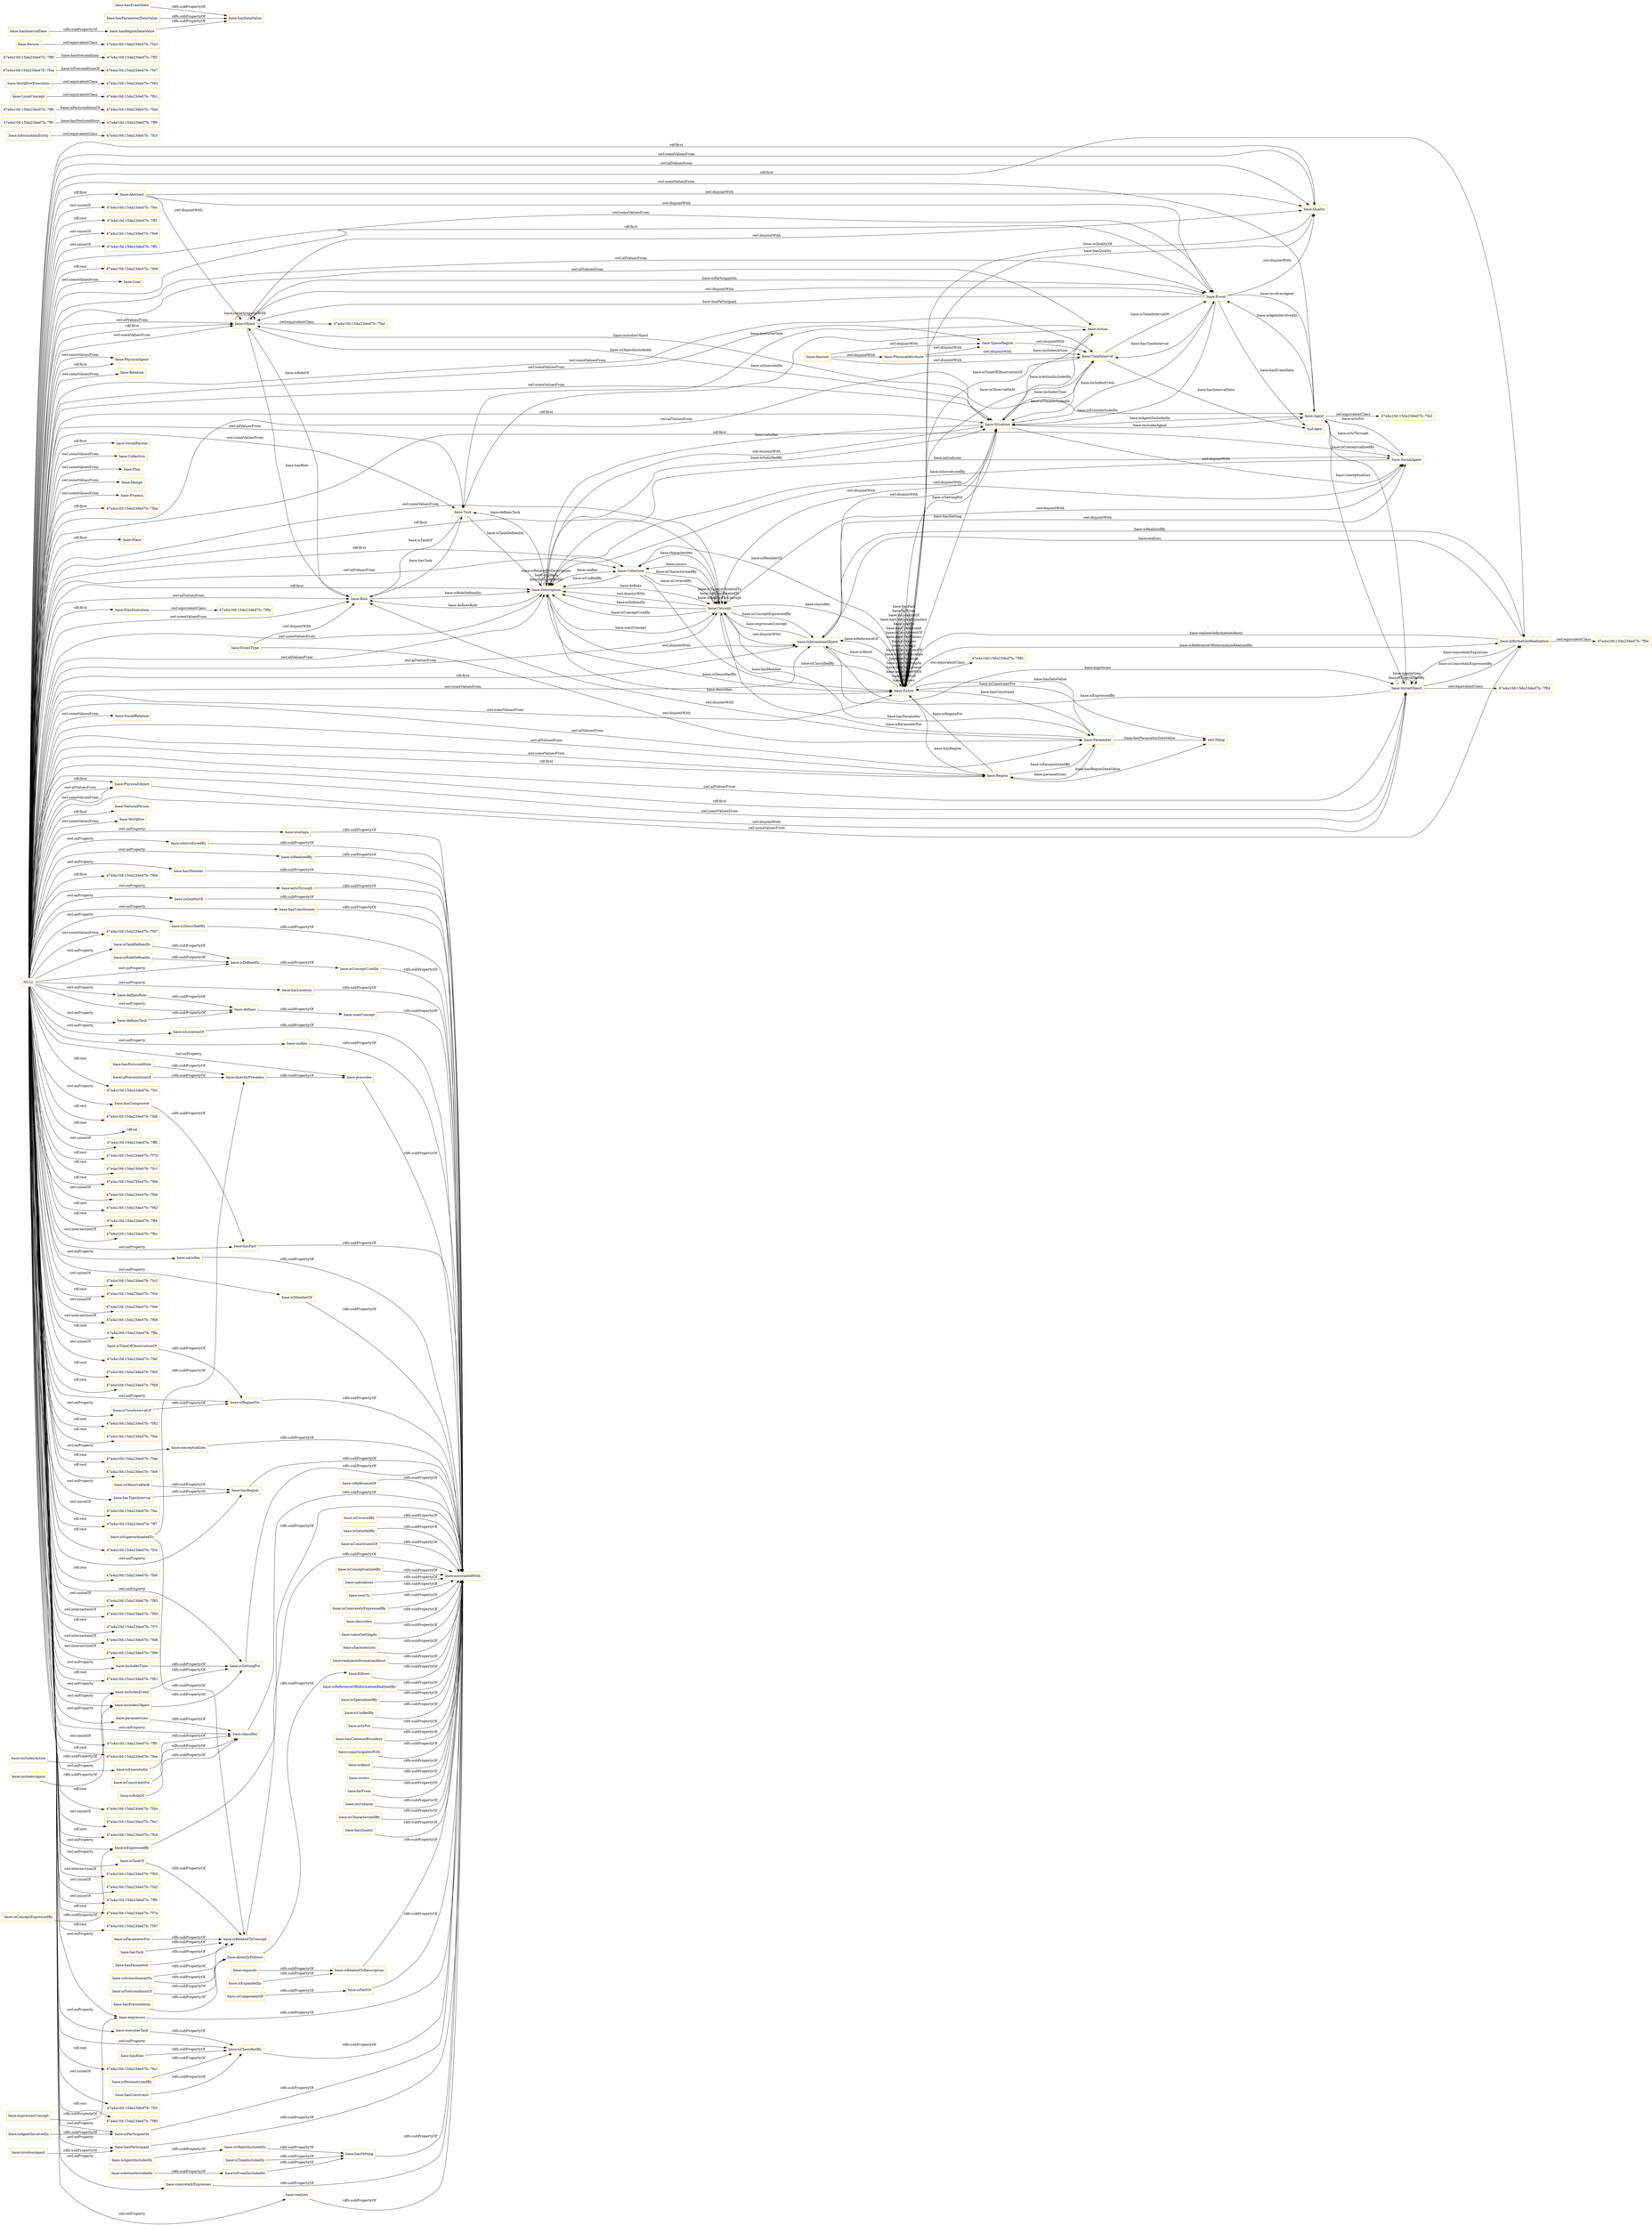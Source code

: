 digraph ar2dtool_diagram { 
rankdir=LR;
size="1501"
node [shape = rectangle, color="orange"]; "base:Goal" "base:EventType" "base:Object" "47a4a10d:15da23ded7b:-7fd0" "47a4a10d:15da23ded7b:-7fc3" "47a4a10d:15da23ded7b:-7ff9" "47a4a10d:15da23ded7b:-7fed" "base:Description" "base:PhysicalAgent" "base:Relation" "base:Role" "base:Entity" "base:Situation" "base:Abstract" "base:SocialPerson" "47a4a10d:15da23ded7b:-7fb1" "base:Collective" "base:Amount" "47a4a10d:15da23ded7b:-7fad" "base:Plan" "47a4a10d:15da23ded7b:-7f65" "base:Design" "47a4a10d:15da23ded7b:-7fea" "47a4a10d:15da23ded7b:-7ff3" "base:Process" "47a4a10d:15da23ded7b:-7f9a" "47a4a10d:15da23ded7b:-7fba" "47a4a10d:15da23ded7b:-7fe2" "base:Task" "47a4a10d:15da23ded7b:-7fe7" "base:Place" "base:Quality" "base:Action" "base:SocialAgent" "47a4a10d:15da23ded7b:-7ff6" "base:PlanExecution" "base:Agent" "base:Parameter" "base:WorkflowExecution" "base:SocialObject" "base:Concept" "base:SocialRelation" "base:Event" "base:TimeInterval" "base:Person" "base:SpaceRegion" "base:PhysicalObject" "47a4a10d:15da23ded7b:-7fa3" "47a4a10d:15da23ded7b:-7f84" "47a4a10d:15da23ded7b:-7ff0" "47a4a10d:15da23ded7b:-7fbe" "47a4a10d:15da23ded7b:-7ffc" "owl:Thing" "base:InformationRealization" "base:PhysicalAttribute" "base:NaturalPerson" "base:Workflow" "base:InformationObject" "base:Collection" "47a4a10d:15da23ded7b:-7fbd" "base:Region" "base:InformationEntity" "47a4a10d:15da23ded7b:-7fd7" "base:LocalConcept" ; /*classes style*/
	"base:isRelatedToConcept" -> "base:associatedWith" [ label = "rdfs:subPropertyOf" ];
	"base:concretelyExpresses" -> "base:associatedWith" [ label = "rdfs:subPropertyOf" ];
	"base:hasRegion" -> "base:associatedWith" [ label = "rdfs:subPropertyOf" ];
	"base:includesEvent" -> "base:isSettingFor" [ label = "rdfs:subPropertyOf" ];
	"base:isConstraintFor" -> "base:classifies" [ label = "rdfs:subPropertyOf" ];
	"base:overlaps" -> "base:associatedWith" [ label = "rdfs:subPropertyOf" ];
	"base:isRegionFor" -> "base:associatedWith" [ label = "rdfs:subPropertyOf" ];
	"base:isCoveredBy" -> "base:associatedWith" [ label = "rdfs:subPropertyOf" ];
	"base:PhysicalAttribute" -> "base:SpaceRegion" [ label = "owl:disjointWith" ];
	"base:PhysicalAttribute" -> "base:TimeInterval" [ label = "owl:disjointWith" ];
	"base:hasConstraint" -> "base:isClassifiedBy" [ label = "rdfs:subPropertyOf" ];
	"base:isSettingFor" -> "base:associatedWith" [ label = "rdfs:subPropertyOf" ];
	"base:isSatisfiedBy" -> "base:associatedWith" [ label = "rdfs:subPropertyOf" ];
	"base:isIntroducedBy" -> "base:associatedWith" [ label = "rdfs:subPropertyOf" ];
	"base:Description" -> "base:Situation" [ label = "owl:disjointWith" ];
	"base:Description" -> "base:InformationObject" [ label = "owl:disjointWith" ];
	"base:Description" -> "base:SocialAgent" [ label = "owl:disjointWith" ];
	"base:isConceptExpressedBy" -> "base:isExpressedBy" [ label = "rdfs:subPropertyOf" ];
	"base:Concept" -> "base:InformationObject" [ label = "owl:disjointWith" ];
	"base:Concept" -> "base:Description" [ label = "owl:disjointWith" ];
	"base:Concept" -> "base:Situation" [ label = "owl:disjointWith" ];
	"base:Concept" -> "base:SocialAgent" [ label = "owl:disjointWith" ];
	"base:Object" -> "base:Quality" [ label = "owl:disjointWith" ];
	"base:Object" -> "47a4a10d:15da23ded7b:-7fad" [ label = "owl:equivalentClass" ];
	"base:isParameterFor" -> "base:isRelatedToConcept" [ label = "rdfs:subPropertyOf" ];
	"base:isRealizedBy" -> "base:associatedWith" [ label = "rdfs:subPropertyOf" ];
	"base:isRoleOf" -> "base:classifies" [ label = "rdfs:subPropertyOf" ];
	"base:hasMember" -> "base:associatedWith" [ label = "rdfs:subPropertyOf" ];
	"base:expresses" -> "base:associatedWith" [ label = "rdfs:subPropertyOf" ];
	"base:includesAction" -> "base:includesEvent" [ label = "rdfs:subPropertyOf" ];
	"base:isRoleDefinedIn" -> "base:isDefinedIn" [ label = "rdfs:subPropertyOf" ];
	"base:isActionIncludedIn" -> "base:isEventIncludedIn" [ label = "rdfs:subPropertyOf" ];
	"base:InformationObject" -> "base:SocialAgent" [ label = "owl:disjointWith" ];
	"base:InformationObject" -> "base:Situation" [ label = "owl:disjointWith" ];
	"base:hasPostcondition" -> "base:directlyPrecedes" [ label = "rdfs:subPropertyOf" ];
	"base:WorkflowExecution" -> "47a4a10d:15da23ded7b:-7f65" [ label = "owl:equivalentClass" ];
	"base:isConstituentOf" -> "base:associatedWith" [ label = "rdfs:subPropertyOf" ];
	"base:SocialObject" -> "47a4a10d:15da23ded7b:-7f84" [ label = "owl:equivalentClass" ];
	"base:actsThrough" -> "base:associatedWith" [ label = "rdfs:subPropertyOf" ];
	"base:isEventIncludedIn" -> "base:hasSetting" [ label = "rdfs:subPropertyOf" ];
	"base:Parameter" -> "base:Role" [ label = "owl:disjointWith" ];
	"base:InformationRealization" -> "47a4a10d:15da23ded7b:-7fbe" [ label = "owl:equivalentClass" ];
	"base:isConceptualizedBy" -> "base:associatedWith" [ label = "rdfs:subPropertyOf" ];
	"base:precedes" -> "base:associatedWith" [ label = "rdfs:subPropertyOf" ];
	"base:isPreconditionOf" -> "base:directlyPrecedes" [ label = "rdfs:subPropertyOf" ];
	"base:specializes" -> "base:associatedWith" [ label = "rdfs:subPropertyOf" ];
	"base:isDefinedIn" -> "base:isConceptUsedIn" [ label = "rdfs:subPropertyOf" ];
	"base:nearTo" -> "base:associatedWith" [ label = "rdfs:subPropertyOf" ];
	"base:Event" -> "base:Quality" [ label = "owl:disjointWith" ];
	"base:Event" -> "base:Object" [ label = "owl:disjointWith" ];
	"base:hasRole" -> "base:isClassifiedBy" [ label = "rdfs:subPropertyOf" ];
	"base:isExpressedBy" -> "base:associatedWith" [ label = "rdfs:subPropertyOf" ];
	"base:isConcretelyExpressedBy" -> "base:associatedWith" [ label = "rdfs:subPropertyOf" ];
	"base:describes" -> "base:associatedWith" [ label = "rdfs:subPropertyOf" ];
	"base:isQualityOf" -> "base:associatedWith" [ label = "rdfs:subPropertyOf" ];
	"base:PhysicalObject" -> "base:SocialObject" [ label = "owl:disjointWith" ];
	"base:hasConstituent" -> "base:associatedWith" [ label = "rdfs:subPropertyOf" ];
	"base:sameSettingAs" -> "base:associatedWith" [ label = "rdfs:subPropertyOf" ];
	"base:Situation" -> "base:SocialAgent" [ label = "owl:disjointWith" ];
	"base:EventType" -> "base:Role" [ label = "owl:disjointWith" ];
	"base:EventType" -> "base:Parameter" [ label = "owl:disjointWith" ];
	"base:characterizes" -> "base:associatedWith" [ label = "rdfs:subPropertyOf" ];
	"base:hasTask" -> "base:isRelatedToConcept" [ label = "rdfs:subPropertyOf" ];
	"base:directlyPrecedes" -> "base:precedes" [ label = "rdfs:subPropertyOf" ];
	"base:isTaskOf" -> "base:isRelatedToConcept" [ label = "rdfs:subPropertyOf" ];
	"base:isDescribedBy" -> "base:associatedWith" [ label = "rdfs:subPropertyOf" ];
	"base:isParticipantIn" -> "base:associatedWith" [ label = "rdfs:subPropertyOf" ];
	"base:isSuperordinatedTo" -> "base:isRelatedToConcept" [ label = "rdfs:subPropertyOf" ];
	"base:isSuperordinatedTo" -> "base:directlyPrecedes" [ label = "rdfs:subPropertyOf" ];
	"base:realizesInformationAbout" -> "base:associatedWith" [ label = "rdfs:subPropertyOf" ];
	"base:isRelatedToDescription" -> "base:associatedWith" [ label = "rdfs:subPropertyOf" ];
	"base:Person" -> "47a4a10d:15da23ded7b:-7fa3" [ label = "owl:equivalentClass" ];
	"base:isReferenceOfInformationRealizedBy" -> "base:associatedWith" [ label = "rdfs:subPropertyOf" ];
	"base:isSpecializedBy" -> "base:associatedWith" [ label = "rdfs:subPropertyOf" ];
	"base:isUnifiedBy" -> "base:associatedWith" [ label = "rdfs:subPropertyOf" ];
	"base:hasSetting" -> "base:associatedWith" [ label = "rdfs:subPropertyOf" ];
	"base:involvesAgent" -> "base:hasParticipant" [ label = "rdfs:subPropertyOf" ];
	"base:isTimeIncludedIn" -> "base:hasSetting" [ label = "rdfs:subPropertyOf" ];
	"base:isPostconditionOf" -> "base:directlyFollows" [ label = "rdfs:subPropertyOf" ];
	"base:includesObject" -> "base:isSettingFor" [ label = "rdfs:subPropertyOf" ];
	"NULL" -> "base:Parameter" [ label = "owl:allValuesFrom" ];
	"NULL" -> "47a4a10d:15da23ded7b:-7fcc" [ label = "rdf:rest" ];
	"NULL" -> "47a4a10d:15da23ded7b:-7fab" [ label = "rdf:rest" ];
	"NULL" -> "base:Situation" [ label = "owl:someValuesFrom" ];
	"NULL" -> "rdf:nil" [ label = "rdf:rest" ];
	"NULL" -> "base:InformationObject" [ label = "rdf:first" ];
	"NULL" -> "base:concretelyExpresses" [ label = "owl:onProperty" ];
	"NULL" -> "base:PhysicalObject" [ label = "owl:allValuesFrom" ];
	"NULL" -> "base:isTaskOf" [ label = "owl:onProperty" ];
	"NULL" -> "base:Task" [ label = "owl:allValuesFrom" ];
	"NULL" -> "47a4a10d:15da23ded7b:-7ff8" [ label = "owl:unionOf" ];
	"NULL" -> "47a4a10d:15da23ded7b:-7f7d" [ label = "rdf:rest" ];
	"NULL" -> "47a4a10d:15da23ded7b:-7fc1" [ label = "rdf:rest" ];
	"NULL" -> "base:Region" [ label = "owl:allValuesFrom" ];
	"NULL" -> "base:isParticipantIn" [ label = "owl:onProperty" ];
	"NULL" -> "base:PlanExecution" [ label = "rdf:first" ];
	"NULL" -> "47a4a10d:15da23ded7b:-7fb6" [ label = "rdf:rest" ];
	"NULL" -> "base:Agent" [ label = "owl:someValuesFrom" ];
	"NULL" -> "base:isTaskDefinedIn" [ label = "owl:onProperty" ];
	"NULL" -> "base:definesRole" [ label = "owl:onProperty" ];
	"NULL" -> "base:overlaps" [ label = "owl:onProperty" ];
	"NULL" -> "base:PhysicalAgent" [ label = "rdf:first" ];
	"NULL" -> "base:hasLocation" [ label = "owl:onProperty" ];
	"NULL" -> "base:Plan" [ label = "owl:someValuesFrom" ];
	"NULL" -> "base:Workflow" [ label = "owl:someValuesFrom" ];
	"NULL" -> "base:Collection" [ label = "owl:allValuesFrom" ];
	"NULL" -> "47a4a10d:15da23ded7b:-7fbb" [ label = "owl:unionOf" ];
	"NULL" -> "47a4a10d:15da23ded7b:-7f62" [ label = "rdf:rest" ];
	"NULL" -> "base:definesTask" [ label = "owl:onProperty" ];
	"NULL" -> "47a4a10d:15da23ded7b:-7ff4" [ label = "rdf:rest" ];
	"NULL" -> "base:Collective" [ label = "owl:someValuesFrom" ];
	"NULL" -> "base:parametrizes" [ label = "owl:onProperty" ];
	"NULL" -> "47a4a10d:15da23ded7b:-7fd7" [ label = "owl:someValuesFrom" ];
	"NULL" -> "47a4a10d:15da23ded7b:-7fbc" [ label = "owl:intersectionOf" ];
	"NULL" -> "base:isLocationOf" [ label = "owl:onProperty" ];
	"NULL" -> "base:Place" [ label = "rdf:first" ];
	"NULL" -> "47a4a10d:15da23ded7b:-7fc2" [ label = "owl:unionOf" ];
	"NULL" -> "47a4a10d:15da23ded7b:-7fcb" [ label = "rdf:rest" ];
	"NULL" -> "base:Situation" [ label = "rdf:first" ];
	"NULL" -> "base:SocialObject" [ label = "owl:allValuesFrom" ];
	"NULL" -> "base:NaturalPerson" [ label = "rdf:first" ];
	"NULL" -> "base:isExpressedBy" [ label = "owl:onProperty" ];
	"NULL" -> "base:SocialObject" [ label = "rdf:first" ];
	"NULL" -> "base:Event" [ label = "rdf:first" ];
	"NULL" -> "base:Quality" [ label = "owl:someValuesFrom" ];
	"NULL" -> "47a4a10d:15da23ded7b:-7fe6" [ label = "owl:unionOf" ];
	"NULL" -> "base:Relation" [ label = "owl:someValuesFrom" ];
	"NULL" -> "47a4a10d:15da23ded7b:-7fb8" [ label = "owl:intersectionOf" ];
	"NULL" -> "47a4a10d:15da23ded7b:-7ffa" [ label = "rdf:rest" ];
	"NULL" -> "base:Role" [ label = "owl:allValuesFrom" ];
	"NULL" -> "47a4a10d:15da23ded7b:-7fef" [ label = "owl:unionOf" ];
	"NULL" -> "base:Action" [ label = "owl:allValuesFrom" ];
	"NULL" -> "base:InformationRealization" [ label = "rdf:first" ];
	"NULL" -> "base:Description" [ label = "owl:someValuesFrom" ];
	"NULL" -> "base:SocialObject" [ label = "owl:someValuesFrom" ];
	"NULL" -> "47a4a10d:15da23ded7b:-7fe5" [ label = "rdf:rest" ];
	"NULL" -> "47a4a10d:15da23ded7b:-7fb9" [ label = "rdf:rest" ];
	"NULL" -> "base:SocialRelation" [ label = "owl:someValuesFrom" ];
	"NULL" -> "base:executesTask" [ label = "owl:onProperty" ];
	"NULL" -> "base:includesObject" [ label = "owl:onProperty" ];
	"NULL" -> "base:Abstract" [ label = "rdf:first" ];
	"NULL" -> "base:Object" [ label = "owl:allValuesFrom" ];
	"NULL" -> "47a4a10d:15da23ded7b:-7f82" [ label = "rdf:rest" ];
	"NULL" -> "base:hasComponent" [ label = "owl:onProperty" ];
	"NULL" -> "base:unifies" [ label = "owl:onProperty" ];
	"NULL" -> "base:defines" [ label = "owl:onProperty" ];
	"NULL" -> "47a4a10d:15da23ded7b:-7feb" [ label = "rdf:rest" ];
	"NULL" -> "47a4a10d:15da23ded7b:-7fae" [ label = "rdf:rest" ];
	"NULL" -> "47a4a10d:15da23ded7b:-7fe8" [ label = "rdf:rest" ];
	"NULL" -> "base:Quality" [ label = "owl:allValuesFrom" ];
	"NULL" -> "47a4a10d:15da23ded7b:-7fac" [ label = "owl:unionOf" ];
	"NULL" -> "47a4a10d:15da23ded7b:-7ff7" [ label = "rdf:rest" ];
	"NULL" -> "base:isDescribedBy" [ label = "owl:onProperty" ];
	"NULL" -> "base:hasRegion" [ label = "owl:onProperty" ];
	"NULL" -> "base:TimeInterval" [ label = "owl:someValuesFrom" ];
	"NULL" -> "47a4a10d:15da23ded7b:-7fce" [ label = "rdf:rest" ];
	"NULL" -> "base:expresses" [ label = "owl:onProperty" ];
	"NULL" -> "base:Description" [ label = "owl:allValuesFrom" ];
	"NULL" -> "47a4a10d:15da23ded7b:-7fe0" [ label = "rdf:rest" ];
	"NULL" -> "base:Design" [ label = "owl:someValuesFrom" ];
	"NULL" -> "base:satisfies" [ label = "owl:onProperty" ];
	"NULL" -> "base:Concept" [ label = "rdf:first" ];
	"NULL" -> "47a4a10d:15da23ded7b:-7f83" [ label = "owl:unionOf" ];
	"NULL" -> "base:SocialPerson" [ label = "rdf:first" ];
	"NULL" -> "base:PhysicalAgent" [ label = "owl:someValuesFrom" ];
	"NULL" -> "base:Quality" [ label = "rdf:first" ];
	"NULL" -> "47a4a10d:15da23ded7b:-7f64" [ label = "owl:intersectionOf" ];
	"NULL" -> "base:hasConstituent" [ label = "owl:onProperty" ];
	"NULL" -> "base:Concept" [ label = "owl:allValuesFrom" ];
	"NULL" -> "47a4a10d:15da23ded7b:-7f7f" [ label = "rdf:rest" ];
	"NULL" -> "base:hasParticipant" [ label = "owl:onProperty" ];
	"NULL" -> "base:includesEvent" [ label = "owl:onProperty" ];
	"NULL" -> "47a4a10d:15da23ded7b:-7fd6" [ label = "owl:intersectionOf" ];
	"NULL" -> "47a4a10d:15da23ded7b:-7f99" [ label = "owl:intersectionOf" ];
	"NULL" -> "base:includesTime" [ label = "owl:onProperty" ];
	"NULL" -> "base:Object" [ label = "rdf:first" ];
	"NULL" -> "47a4a10d:15da23ded7b:-7f81" [ label = "rdf:rest" ];
	"NULL" -> "base:isMemberOf" [ label = "owl:onProperty" ];
	"NULL" -> "base:isQualityOf" [ label = "owl:onProperty" ];
	"NULL" -> "base:Task" [ label = "owl:someValuesFrom" ];
	"NULL" -> "47a4a10d:15da23ded7b:-7ff5" [ label = "owl:unionOf" ];
	"NULL" -> "base:InformationObject" [ label = "owl:someValuesFrom" ];
	"NULL" -> "base:Region" [ label = "owl:someValuesFrom" ];
	"NULL" -> "base:isDefinedIn" [ label = "owl:onProperty" ];
	"NULL" -> "base:isTimeIntervalOf" [ label = "owl:onProperty" ];
	"NULL" -> "base:Region" [ label = "rdf:first" ];
	"NULL" -> "47a4a10d:15da23ded7b:-7fee" [ label = "rdf:rest" ];
	"NULL" -> "47a4a10d:15da23ded7b:-7fb4" [ label = "rdf:rest" ];
	"NULL" -> "47a4a10d:15da23ded7b:-7fe1" [ label = "owl:unionOf" ];
	"NULL" -> "47a4a10d:15da23ded7b:-7fcd" [ label = "rdf:rest" ];
	"NULL" -> "base:PhysicalObject" [ label = "owl:someValuesFrom" ];
	"NULL" -> "base:Object" [ label = "owl:someValuesFrom" ];
	"NULL" -> "base:actsThrough" [ label = "owl:onProperty" ];
	"NULL" -> "47a4a10d:15da23ded7b:-7fbd" [ label = "rdf:first" ];
	"NULL" -> "base:isRegionFor" [ label = "owl:onProperty" ];
	"NULL" -> "base:conceptualizes" [ label = "owl:onProperty" ];
	"NULL" -> "base:hasTimeInterval" [ label = "owl:onProperty" ];
	"NULL" -> "base:InformationRealization" [ label = "owl:someValuesFrom" ];
	"NULL" -> "47a4a10d:15da23ded7b:-7fb0" [ label = "owl:intersectionOf" ];
	"NULL" -> "47a4a10d:15da23ded7b:-7fa2" [ label = "owl:unionOf" ];
	"NULL" -> "47a4a10d:15da23ded7b:-7ffb" [ label = "owl:unionOf" ];
	"NULL" -> "base:hasPart" [ label = "owl:onProperty" ];
	"NULL" -> "47a4a10d:15da23ded7b:-7f7e" [ label = "rdf:rest" ];
	"NULL" -> "base:classifies" [ label = "owl:onProperty" ];
	"NULL" -> "base:isRealizedBy" [ label = "owl:onProperty" ];
	"NULL" -> "base:Agent" [ label = "owl:allValuesFrom" ];
	"NULL" -> "47a4a10d:15da23ded7b:-7f97" [ label = "rdf:rest" ];
	"NULL" -> "47a4a10d:15da23ded7b:-7fa1" [ label = "rdf:rest" ];
	"NULL" -> "base:Event" [ label = "owl:allValuesFrom" ];
	"NULL" -> "base:Goal" [ label = "owl:someValuesFrom" ];
	"NULL" -> "base:precedes" [ label = "owl:onProperty" ];
	"NULL" -> "base:Collection" [ label = "rdf:first" ];
	"NULL" -> "base:Role" [ label = "owl:someValuesFrom" ];
	"NULL" -> "base:isClassifiedBy" [ label = "owl:onProperty" ];
	"NULL" -> "base:SocialAgent" [ label = "rdf:first" ];
	"NULL" -> "47a4a10d:15da23ded7b:-7fba" [ label = "rdf:first" ];
	"NULL" -> "47a4a10d:15da23ded7b:-7fcf" [ label = "owl:unionOf" ];
	"NULL" -> "base:hasMember" [ label = "owl:onProperty" ];
	"NULL" -> "base:isIntroducedBy" [ label = "owl:onProperty" ];
	"NULL" -> "base:isExecutedIn" [ label = "owl:onProperty" ];
	"NULL" -> "47a4a10d:15da23ded7b:-7f80" [ label = "rdf:rest" ];
	"NULL" -> "base:PhysicalObject" [ label = "rdf:first" ];
	"NULL" -> "base:Process" [ label = "owl:someValuesFrom" ];
	"NULL" -> "base:Event" [ label = "owl:someValuesFrom" ];
	"NULL" -> "47a4a10d:15da23ded7b:-7fec" [ label = "owl:unionOf" ];
	"NULL" -> "47a4a10d:15da23ded7b:-7ff1" [ label = "rdf:rest" ];
	"NULL" -> "base:Entity" [ label = "owl:someValuesFrom" ];
	"NULL" -> "base:SpaceRegion" [ label = "owl:someValuesFrom" ];
	"NULL" -> "47a4a10d:15da23ded7b:-7fe9" [ label = "owl:unionOf" ];
	"NULL" -> "base:Description" [ label = "rdf:first" ];
	"NULL" -> "base:isSettingFor" [ label = "owl:onProperty" ];
	"NULL" -> "47a4a10d:15da23ded7b:-7ff2" [ label = "owl:unionOf" ];
	"NULL" -> "base:Concept" [ label = "owl:someValuesFrom" ];
	"NULL" -> "base:realizes" [ label = "owl:onProperty" ];
	"NULL" -> "47a4a10d:15da23ded7b:-7fd4" [ label = "rdf:rest" ];
	"base:expressesConcept" -> "base:expresses" [ label = "rdfs:subPropertyOf" ];
	"base:PlanExecution" -> "47a4a10d:15da23ded7b:-7f9a" [ label = "owl:equivalentClass" ];
	"base:executesTask" -> "base:isClassifiedBy" [ label = "rdfs:subPropertyOf" ];
	"base:LocalConcept" -> "47a4a10d:15da23ded7b:-7fb1" [ label = "owl:equivalentClass" ];
	"base:isAgentIncludedIn" -> "base:isObjectIncludedIn" [ label = "rdfs:subPropertyOf" ];
	"base:expands" -> "base:isRelatedToDescription" [ label = "rdfs:subPropertyOf" ];
	"base:includesAgent" -> "base:includesObject" [ label = "rdfs:subPropertyOf" ];
	"base:classifies" -> "base:associatedWith" [ label = "rdfs:subPropertyOf" ];
	"base:actsFor" -> "base:associatedWith" [ label = "rdfs:subPropertyOf" ];
	"base:isObjectIncludedIn" -> "base:hasSetting" [ label = "rdfs:subPropertyOf" ];
	"base:hasPrecondition" -> "base:directlyFollows" [ label = "rdfs:subPropertyOf" ];
	"base:isMemberOf" -> "base:associatedWith" [ label = "rdfs:subPropertyOf" ];
	"base:Entity" -> "47a4a10d:15da23ded7b:-7fd0" [ label = "owl:equivalentClass" ];
	"base:hasCommonBoundary" -> "base:associatedWith" [ label = "rdfs:subPropertyOf" ];
	"base:realizes" -> "base:associatedWith" [ label = "rdfs:subPropertyOf" ];
	"base:directlyFollows" -> "base:follows" [ label = "rdfs:subPropertyOf" ];
	"base:isExecutedIn" -> "base:classifies" [ label = "rdfs:subPropertyOf" ];
	"base:follows" -> "base:associatedWith" [ label = "rdfs:subPropertyOf" ];
	"base:hasRegionDataValue" -> "base:hasDataValue" [ label = "rdfs:subPropertyOf" ];
	"base:coparticipatesWith" -> "base:associatedWith" [ label = "rdfs:subPropertyOf" ];
	"base:isAbout" -> "base:associatedWith" [ label = "rdfs:subPropertyOf" ];
	"base:hasLocation" -> "base:associatedWith" [ label = "rdfs:subPropertyOf" ];
	"base:isTimeIntervalOf" -> "base:isRegionFor" [ label = "rdfs:subPropertyOf" ];
	"base:isTaskDefinedIn" -> "base:isDefinedIn" [ label = "rdfs:subPropertyOf" ];
	"base:defines" -> "base:usesConcept" [ label = "rdfs:subPropertyOf" ];
	"base:conceptualizes" -> "base:associatedWith" [ label = "rdfs:subPropertyOf" ];
	"base:hasPart" -> "base:associatedWith" [ label = "rdfs:subPropertyOf" ];
	"base:hasParticipant" -> "base:associatedWith" [ label = "rdfs:subPropertyOf" ];
	"base:covers" -> "base:associatedWith" [ label = "rdfs:subPropertyOf" ];
	"base:includesTime" -> "base:isSettingFor" [ label = "rdfs:subPropertyOf" ];
	"base:hasIntervalDate" -> "base:hasRegionDataValue" [ label = "rdfs:subPropertyOf" ];
	"base:InformationEntity" -> "47a4a10d:15da23ded7b:-7fc3" [ label = "owl:equivalentClass" ];
	"base:farFrom" -> "base:associatedWith" [ label = "rdfs:subPropertyOf" ];
	"base:hasComponent" -> "base:hasPart" [ label = "rdfs:subPropertyOf" ];
	"base:usesConcept" -> "base:associatedWith" [ label = "rdfs:subPropertyOf" ];
	"base:isLocationOf" -> "base:associatedWith" [ label = "rdfs:subPropertyOf" ];
	"base:hasEventDate" -> "base:hasDataValue" [ label = "rdfs:subPropertyOf" ];
	"base:hasTimeInterval" -> "base:hasRegion" [ label = "rdfs:subPropertyOf" ];
	"base:introduces" -> "base:associatedWith" [ label = "rdfs:subPropertyOf" ];
	"base:definesRole" -> "base:defines" [ label = "rdfs:subPropertyOf" ];
	"base:satisfies" -> "base:associatedWith" [ label = "rdfs:subPropertyOf" ];
	"base:Abstract" -> "base:Quality" [ label = "owl:disjointWith" ];
	"base:Abstract" -> "base:Object" [ label = "owl:disjointWith" ];
	"base:Abstract" -> "base:Event" [ label = "owl:disjointWith" ];
	"base:isAgentInvolvedIn" -> "base:isParticipantIn" [ label = "rdfs:subPropertyOf" ];
	"base:isCharacterizedBy" -> "base:associatedWith" [ label = "rdfs:subPropertyOf" ];
	"base:hasQuality" -> "base:associatedWith" [ label = "rdfs:subPropertyOf" ];
	"base:isParametrizedBy" -> "base:isClassifiedBy" [ label = "rdfs:subPropertyOf" ];
	"base:SpaceRegion" -> "base:TimeInterval" [ label = "owl:disjointWith" ];
	"base:isTimeOfObservationOf" -> "base:isRegionFor" [ label = "rdfs:subPropertyOf" ];
	"base:isConceptUsedIn" -> "base:associatedWith" [ label = "rdfs:subPropertyOf" ];
	"base:hasParameter" -> "base:isRelatedToConcept" [ label = "rdfs:subPropertyOf" ];
	"base:hasParameterDataValue" -> "base:hasDataValue" [ label = "rdfs:subPropertyOf" ];
	"base:definesTask" -> "base:defines" [ label = "rdfs:subPropertyOf" ];
	"base:isPartOf" -> "base:associatedWith" [ label = "rdfs:subPropertyOf" ];
	"base:isReferenceOf" -> "base:associatedWith" [ label = "rdfs:subPropertyOf" ];
	"base:isSubordinatedTo" -> "base:isRelatedToConcept" [ label = "rdfs:subPropertyOf" ];
	"base:isSubordinatedTo" -> "base:directlyFollows" [ label = "rdfs:subPropertyOf" ];
	"base:isClassifiedBy" -> "base:associatedWith" [ label = "rdfs:subPropertyOf" ];
	"base:isExpandedIn" -> "base:isRelatedToDescription" [ label = "rdfs:subPropertyOf" ];
	"base:parametrizes" -> "base:classifies" [ label = "rdfs:subPropertyOf" ];
	"base:unifies" -> "base:associatedWith" [ label = "rdfs:subPropertyOf" ];
	"base:isObservableAt" -> "base:hasRegion" [ label = "rdfs:subPropertyOf" ];
	"base:Agent" -> "47a4a10d:15da23ded7b:-7fe2" [ label = "owl:equivalentClass" ];
	"base:Amount" -> "base:SpaceRegion" [ label = "owl:disjointWith" ];
	"base:Amount" -> "base:PhysicalAttribute" [ label = "owl:disjointWith" ];
	"base:Amount" -> "base:TimeInterval" [ label = "owl:disjointWith" ];
	"base:isComponentOf" -> "base:isPartOf" [ label = "rdfs:subPropertyOf" ];
	"47a4a10d:15da23ded7b:-7ff6" -> "47a4a10d:15da23ded7b:-7ff3" [ label = "base:hasPrecondition" ];
	"base:Description" -> "base:Role" [ label = "base:definesRole" ];
	"base:Entity" -> "base:Entity" [ label = "base:follows" ];
	"base:Action" -> "base:Situation" [ label = "base:isActionIncludedIn" ];
	"base:TimeInterval" -> "xsd:date" [ label = "base:hasIntervalDate" ];
	"base:Entity" -> "base:Entity" [ label = "base:isPartOf" ];
	"base:SocialObject" -> "base:InformationRealization" [ label = "base:isConcretelyExpressedBy" ];
	"base:Entity" -> "base:Quality" [ label = "base:hasQuality" ];
	"base:Event" -> "base:Situation" [ label = "base:isEventIncludedIn" ];
	"base:Description" -> "base:Task" [ label = "base:definesTask" ];
	"base:Entity" -> "base:Entity" [ label = "base:associatedWith" ];
	"base:Parameter" -> "base:Entity" [ label = "base:isConstraintFor" ];
	"base:Agent" -> "base:Event" [ label = "base:isAgentInvolvedIn" ];
	"base:SocialObject" -> "base:Agent" [ label = "base:isConceptualizedBy" ];
	"base:Role" -> "base:Task" [ label = "base:hasTask" ];
	"base:Entity" -> "base:Concept" [ label = "base:isClassifiedBy" ];
	"base:InformationObject" -> "base:SocialObject" [ label = "base:expresses" ];
	"base:Entity" -> "base:Entity" [ label = "base:hasComponent" ];
	"base:Object" -> "base:Event" [ label = "base:isParticipantIn" ];
	"base:InformationObject" -> "base:Concept" [ label = "base:expressesConcept" ];
	"base:Description" -> "base:SocialAgent" [ label = "base:introduces" ];
	"base:Task" -> "base:Description" [ label = "base:isTaskDefinedIn" ];
	"base:Agent" -> "base:Situation" [ label = "base:isAgentIncludedIn" ];
	"base:Concept" -> "base:Collection" [ label = "base:characterizes" ];
	"base:Concept" -> "base:Concept" [ label = "base:isRelatedToConcept" ];
	"base:SocialObject" -> "base:InformationObject" [ label = "base:isExpressedBy" ];
	"base:Concept" -> "base:Description" [ label = "base:isDefinedIn" ];
	"base:Entity" -> "base:Entity" [ label = "base:sameSettingAs" ];
	"base:Region" -> "owl:Thing" [ label = "base:hasRegionDataValue" ];
	"base:Concept" -> "base:Entity" [ label = "base:classifies" ];
	"base:Concept" -> "base:Concept" [ label = "base:isSubordinatedTo" ];
	"base:Entity" -> "base:Collection" [ label = "base:isMemberOf" ];
	"base:Concept" -> "base:Parameter" [ label = "base:hasParameter" ];
	"base:Concept" -> "base:Collection" [ label = "base:covers" ];
	"base:TimeInterval" -> "base:Event" [ label = "base:isTimeIntervalOf" ];
	"base:TimeInterval" -> "base:Situation" [ label = "base:isTimeIncludedIn" ];
	"base:InformationRealization" -> "base:Entity" [ label = "base:realizesInformationAbout" ];
	"base:Event" -> "xsd:date" [ label = "base:hasEventDate" ];
	"base:Entity" -> "base:InformationRealization" [ label = "base:isReferenceOfInformationRealizedBy" ];
	"base:Collection" -> "base:Description" [ label = "base:isUnifiedBy" ];
	"base:Entity" -> "base:Entity" [ label = "base:hasLocation" ];
	"base:Entity" -> "base:Entity" [ label = "base:directlyPrecedes" ];
	"base:Concept" -> "base:Concept" [ label = "base:isSuperordinatedTo" ];
	"base:SocialAgent" -> "base:Agent" [ label = "base:actsThrough" ];
	"base:Task" -> "base:Role" [ label = "base:isTaskOf" ];
	"base:Description" -> "base:Collection" [ label = "base:unifies" ];
	"base:InformationRealization" -> "base:SocialObject" [ label = "base:concretelyExpresses" ];
	"base:Parameter" -> "base:Concept" [ label = "base:isParameterFor" ];
	"base:Action" -> "base:Task" [ label = "base:executesTask" ];
	"base:Entity" -> "base:Entity" [ label = "base:isComponentOf" ];
	"base:Event" -> "base:TimeInterval" [ label = "base:hasTimeInterval" ];
	"base:Object" -> "base:Role" [ label = "base:hasRole" ];
	"base:Agent" -> "base:SocialAgent" [ label = "base:actsFor" ];
	"base:Entity" -> "base:Entity" [ label = "base:overlaps" ];
	"base:Description" -> "base:Description" [ label = "base:isExpandedIn" ];
	"base:Agent" -> "base:SocialObject" [ label = "base:conceptualizes" ];
	"base:Situation" -> "base:Event" [ label = "base:includesEvent" ];
	"base:InformationObject" -> "base:Entity" [ label = "base:isAbout" ];
	"47a4a10d:15da23ded7b:-7ffc" -> "47a4a10d:15da23ded7b:-7ff9" [ label = "base:hasPostcondition" ];
	"base:Entity" -> "base:Entity" [ label = "base:precedes" ];
	"base:Entity" -> "base:Parameter" [ label = "base:hasConstraint" ];
	"base:Event" -> "base:Object" [ label = "base:hasParticipant" ];
	"base:Situation" -> "base:Agent" [ label = "base:includesAgent" ];
	"base:Region" -> "base:Entity" [ label = "base:isRegionFor" ];
	"base:Situation" -> "base:Object" [ label = "base:includesObject" ];
	"base:Entity" -> "base:TimeInterval" [ label = "base:isObservableAt" ];
	"base:Description" -> "base:Description" [ label = "base:expands" ];
	"base:Situation" -> "base:TimeInterval" [ label = "base:includesTime" ];
	"base:Object" -> "base:Object" [ label = "base:coparticipatesWith" ];
	"47a4a10d:15da23ded7b:-7fea" -> "47a4a10d:15da23ded7b:-7fe7" [ label = "base:isPreconditionOf" ];
	"base:Region" -> "base:Parameter" [ label = "base:isParametrizedBy" ];
	"base:Entity" -> "base:Description" [ label = "base:isDescribedBy" ];
	"base:Collection" -> "base:Concept" [ label = "base:isCharacterizedBy" ];
	"base:Role" -> "base:Object" [ label = "base:isRoleOf" ];
	"base:Situation" -> "base:Entity" [ label = "base:isSettingFor" ];
	"base:Entity" -> "base:Entity" [ label = "base:directlyFollows" ];
	"47a4a10d:15da23ded7b:-7ff0" -> "47a4a10d:15da23ded7b:-7fed" [ label = "base:isPostconditionOf" ];
	"base:Role" -> "base:Description" [ label = "base:isRoleDefinedIn" ];
	"base:SocialObject" -> "base:SocialObject" [ label = "base:isSpecializedBy" ];
	"base:Quality" -> "base:Entity" [ label = "base:isQualityOf" ];
	"base:Situation" -> "base:Action" [ label = "base:includesAction" ];
	"base:Description" -> "base:Concept" [ label = "base:usesConcept" ];
	"base:Entity" -> "base:Situation" [ label = "base:hasSetting" ];
	"base:TimeInterval" -> "base:Entity" [ label = "base:isTimeOfObservationOf" ];
	"base:Concept" -> "base:InformationObject" [ label = "base:isConceptExpressedBy" ];
	"base:Task" -> "base:Action" [ label = "base:isExecutedIn" ];
	"base:Event" -> "base:Agent" [ label = "base:involvesAgent" ];
	"base:Object" -> "base:Situation" [ label = "base:isObjectIncludedIn" ];
	"base:SocialAgent" -> "base:Description" [ label = "base:isIntroducedBy" ];
	"base:Collection" -> "base:Concept" [ label = "base:isCoveredBy" ];
	"base:Description" -> "base:Entity" [ label = "base:describes" ];
	"base:Collection" -> "base:Entity" [ label = "base:hasMember" ];
	"base:Entity" -> "base:Entity" [ label = "base:isConstituentOf" ];
	"base:Entity" -> "base:Entity" [ label = "base:hasConstituent" ];
	"base:Entity" -> "owl:Thing" [ label = "base:hasDataValue" ];
	"base:Entity" -> "base:Entity" [ label = "base:nearTo" ];
	"base:Concept" -> "base:Description" [ label = "base:isConceptUsedIn" ];
	"base:Parameter" -> "owl:Thing" [ label = "base:hasParameterDataValue" ];
	"base:Description" -> "base:Description" [ label = "base:isRelatedToDescription" ];
	"base:Entity" -> "base:Entity" [ label = "base:hasCommonBoundary" ];
	"base:Entity" -> "base:Entity" [ label = "base:isLocationOf" ];
	"base:InformationRealization" -> "base:InformationObject" [ label = "base:realizes" ];
	"base:InformationObject" -> "base:InformationRealization" [ label = "base:isRealizedBy" ];
	"base:SocialObject" -> "base:SocialObject" [ label = "base:specializes" ];
	"base:Entity" -> "base:Entity" [ label = "base:farFrom" ];
	"base:Parameter" -> "base:Region" [ label = "base:parametrizes" ];
	"base:Entity" -> "base:InformationObject" [ label = "base:isReferenceOf" ];
	"base:Description" -> "base:Situation" [ label = "base:isSatisfiedBy" ];
	"base:Entity" -> "base:Region" [ label = "base:hasRegion" ];
	"base:Entity" -> "base:Entity" [ label = "base:hasPart" ];
	"base:Description" -> "base:Concept" [ label = "base:defines" ];
	"base:Situation" -> "base:Description" [ label = "base:satisfies" ];

}
